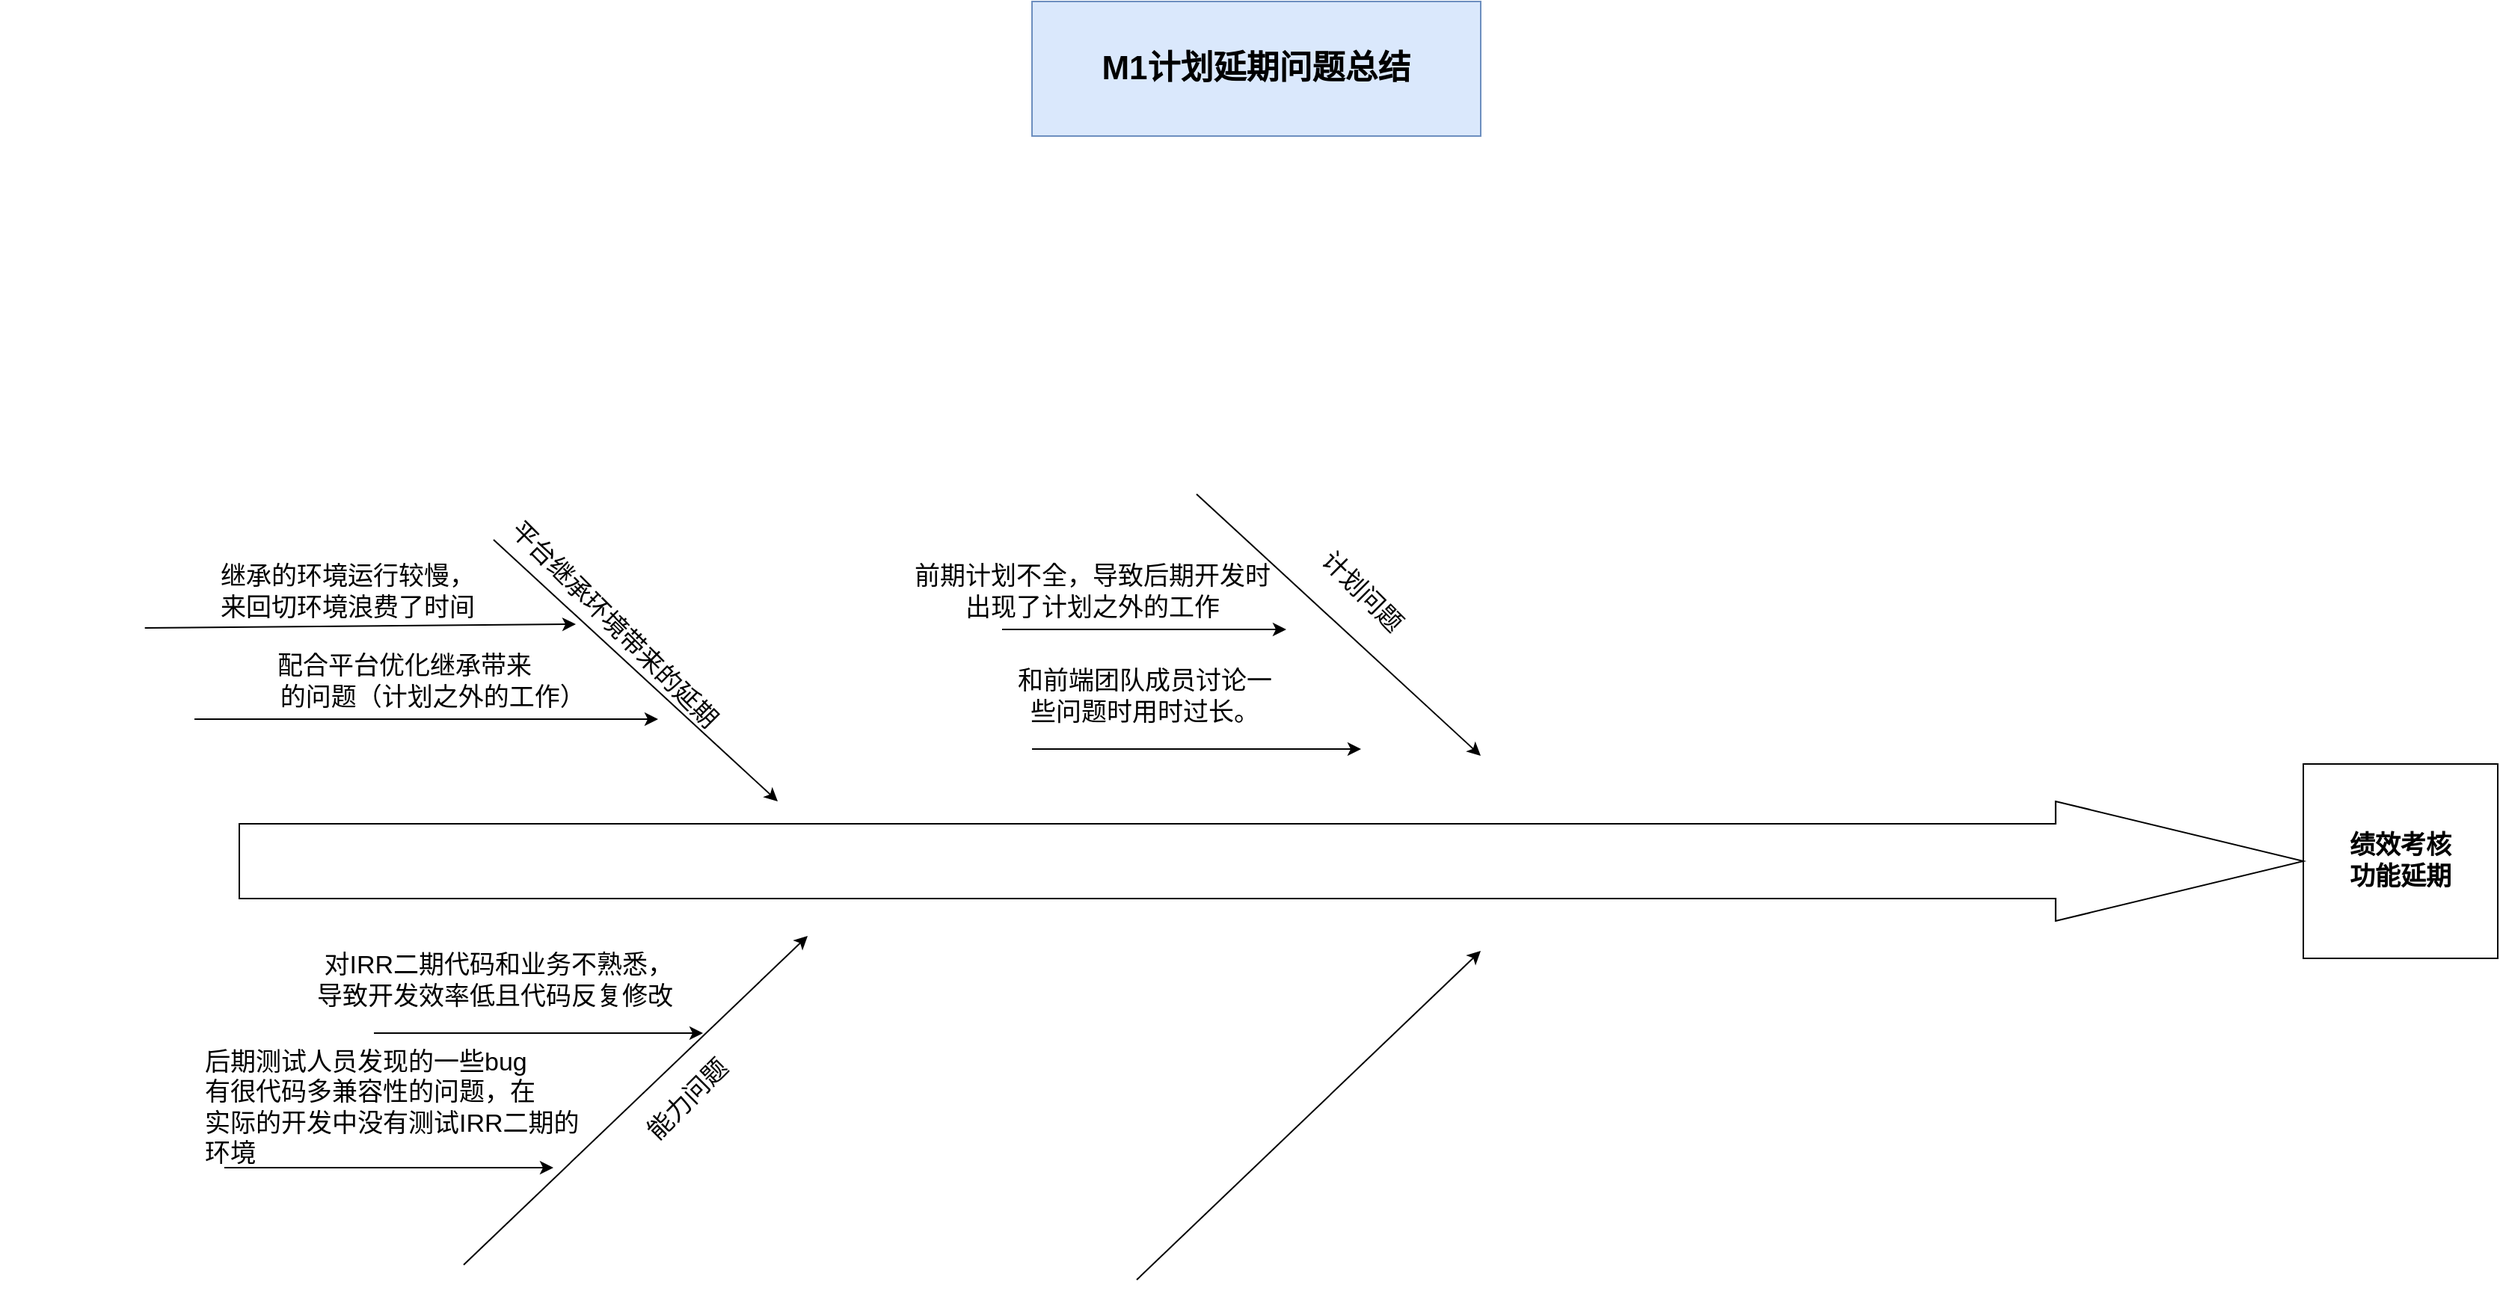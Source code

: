 <mxfile version="16.5.3" type="github">
  <diagram id="QHtwgJzUFFGJsDkYa1ve" name="第 1 页">
    <mxGraphModel dx="2889" dy="2291" grid="1" gridSize="10" guides="1" tooltips="1" connect="1" arrows="1" fold="1" page="1" pageScale="1" pageWidth="827" pageHeight="1169" math="0" shadow="0">
      <root>
        <mxCell id="0" />
        <mxCell id="1" parent="0" />
        <mxCell id="eNco1QbgEmGTv8bzj9Uy-3" value="绩效考核&lt;br style=&quot;font-size: 17px;&quot;&gt;功能延期" style="whiteSpace=wrap;html=1;aspect=fixed;fontStyle=1;fontSize=17;" vertex="1" parent="1">
          <mxGeometry x="1220" y="450" width="130" height="130" as="geometry" />
        </mxCell>
        <mxCell id="eNco1QbgEmGTv8bzj9Uy-5" value="M1计划延期问题总结" style="rounded=0;whiteSpace=wrap;html=1;fontStyle=1;fontSize=22;labelBackgroundColor=none;fillColor=#dae8fc;strokeColor=#6c8ebf;" vertex="1" parent="1">
          <mxGeometry x="370" y="-60" width="300" height="90" as="geometry" />
        </mxCell>
        <mxCell id="eNco1QbgEmGTv8bzj9Uy-6" value="" style="shape=singleArrow;whiteSpace=wrap;html=1;labelBackgroundColor=none;fontSize=17;arrowWidth=0.625;arrowSize=0.12;" vertex="1" parent="1">
          <mxGeometry x="-160" y="475" width="1380" height="80" as="geometry" />
        </mxCell>
        <mxCell id="eNco1QbgEmGTv8bzj9Uy-8" value="" style="endArrow=classic;html=1;rounded=0;fontSize=17;" edge="1" parent="1">
          <mxGeometry width="50" height="50" relative="1" as="geometry">
            <mxPoint x="10" y="300" as="sourcePoint" />
            <mxPoint x="200" y="475" as="targetPoint" />
          </mxGeometry>
        </mxCell>
        <mxCell id="eNco1QbgEmGTv8bzj9Uy-9" value="平台继承环境带来的延期" style="text;html=1;align=center;verticalAlign=middle;resizable=0;points=[];autosize=1;strokeColor=none;fillColor=none;fontSize=17;rotation=45;" vertex="1" parent="1">
          <mxGeometry x="-10" y="342" width="200" height="30" as="geometry" />
        </mxCell>
        <mxCell id="eNco1QbgEmGTv8bzj9Uy-10" value="" style="endArrow=classic;html=1;rounded=0;fontSize=17;exitX=0.269;exitY=0.98;exitDx=0;exitDy=0;exitPerimeter=0;" edge="1" parent="1" source="eNco1QbgEmGTv8bzj9Uy-11">
          <mxGeometry width="50" height="50" relative="1" as="geometry">
            <mxPoint x="-320" y="357" as="sourcePoint" />
            <mxPoint x="65" y="356.5" as="targetPoint" />
          </mxGeometry>
        </mxCell>
        <mxCell id="eNco1QbgEmGTv8bzj9Uy-11" value="&amp;nbsp; &amp;nbsp; &amp;nbsp; &amp;nbsp; &amp;nbsp; &amp;nbsp; &amp;nbsp; &amp;nbsp; &amp;nbsp; &amp;nbsp; &amp;nbsp; 继承的环境运行较慢，&lt;br&gt;&amp;nbsp; &amp;nbsp; &amp;nbsp; &amp;nbsp; &amp;nbsp; &amp;nbsp; &amp;nbsp; &amp;nbsp; &amp;nbsp; &amp;nbsp; &amp;nbsp; &amp;nbsp; &amp;nbsp; &amp;nbsp; &amp;nbsp;来回切环境浪费了时间&amp;nbsp; &amp;nbsp; &amp;nbsp; &amp;nbsp;" style="text;html=1;align=center;verticalAlign=middle;resizable=0;points=[];autosize=1;strokeColor=none;fillColor=none;fontSize=17;" vertex="1" parent="1">
          <mxGeometry x="-320" y="310" width="360" height="50" as="geometry" />
        </mxCell>
        <mxCell id="eNco1QbgEmGTv8bzj9Uy-12" value="配合平台优化继承带来&lt;br&gt;&amp;nbsp; &amp;nbsp; &amp;nbsp; &amp;nbsp; 的问题（计划之外的工作）" style="text;html=1;align=center;verticalAlign=middle;resizable=0;points=[];autosize=1;strokeColor=none;fillColor=none;fontSize=17;" vertex="1" parent="1">
          <mxGeometry x="-180" y="370" width="260" height="50" as="geometry" />
        </mxCell>
        <mxCell id="eNco1QbgEmGTv8bzj9Uy-13" value="" style="endArrow=classic;html=1;rounded=0;fontSize=17;" edge="1" parent="1">
          <mxGeometry width="50" height="50" relative="1" as="geometry">
            <mxPoint x="-190" y="420" as="sourcePoint" />
            <mxPoint x="120" y="420" as="targetPoint" />
          </mxGeometry>
        </mxCell>
        <mxCell id="eNco1QbgEmGTv8bzj9Uy-16" value="" style="endArrow=classic;html=1;rounded=0;fontSize=17;" edge="1" parent="1">
          <mxGeometry width="50" height="50" relative="1" as="geometry">
            <mxPoint x="480" y="269.5" as="sourcePoint" />
            <mxPoint x="670" y="444.5" as="targetPoint" />
          </mxGeometry>
        </mxCell>
        <mxCell id="eNco1QbgEmGTv8bzj9Uy-17" value="计划问题" style="text;html=1;align=center;verticalAlign=middle;resizable=0;points=[];autosize=1;strokeColor=none;fillColor=none;fontSize=17;rotation=45;" vertex="1" parent="1">
          <mxGeometry x="550" y="320" width="80" height="30" as="geometry" />
        </mxCell>
        <mxCell id="eNco1QbgEmGTv8bzj9Uy-18" value="" style="endArrow=classic;html=1;rounded=0;fontSize=17;" edge="1" parent="1">
          <mxGeometry width="50" height="50" relative="1" as="geometry">
            <mxPoint x="350" y="360" as="sourcePoint" />
            <mxPoint x="540" y="360" as="targetPoint" />
          </mxGeometry>
        </mxCell>
        <mxCell id="eNco1QbgEmGTv8bzj9Uy-19" value="前期计划不全，导致后期开发时&lt;br&gt;出现了计划之外的工作" style="text;html=1;align=center;verticalAlign=middle;resizable=0;points=[];autosize=1;strokeColor=none;fillColor=none;fontSize=17;" vertex="1" parent="1">
          <mxGeometry x="285" y="310" width="250" height="50" as="geometry" />
        </mxCell>
        <mxCell id="eNco1QbgEmGTv8bzj9Uy-20" value="" style="endArrow=classic;html=1;rounded=0;fontSize=17;" edge="1" parent="1">
          <mxGeometry width="50" height="50" relative="1" as="geometry">
            <mxPoint x="-10" y="785" as="sourcePoint" />
            <mxPoint x="220" y="565" as="targetPoint" />
          </mxGeometry>
        </mxCell>
        <mxCell id="eNco1QbgEmGTv8bzj9Uy-21" value="能力问题" style="text;html=1;align=center;verticalAlign=middle;resizable=0;points=[];autosize=1;strokeColor=none;fillColor=none;fontSize=17;rotation=-45;" vertex="1" parent="1">
          <mxGeometry x="100" y="660" width="80" height="30" as="geometry" />
        </mxCell>
        <mxCell id="eNco1QbgEmGTv8bzj9Uy-22" value="&amp;nbsp;对IRR二期代码和业务不熟悉，&lt;br&gt;导致开发效率低且代码反复修改&amp;nbsp; &amp;nbsp;" style="text;html=1;align=left;verticalAlign=middle;resizable=0;points=[];autosize=1;strokeColor=none;fillColor=none;fontSize=17;" vertex="1" parent="1">
          <mxGeometry x="-110" y="570" width="270" height="50" as="geometry" />
        </mxCell>
        <mxCell id="eNco1QbgEmGTv8bzj9Uy-23" value="" style="endArrow=classic;html=1;rounded=0;fontSize=17;" edge="1" parent="1">
          <mxGeometry width="50" height="50" relative="1" as="geometry">
            <mxPoint x="370" y="440" as="sourcePoint" />
            <mxPoint x="590" y="440" as="targetPoint" />
          </mxGeometry>
        </mxCell>
        <mxCell id="eNco1QbgEmGTv8bzj9Uy-24" value="" style="endArrow=classic;html=1;rounded=0;fontSize=17;" edge="1" parent="1">
          <mxGeometry width="50" height="50" relative="1" as="geometry">
            <mxPoint x="-170" y="720" as="sourcePoint" />
            <mxPoint x="50" y="720" as="targetPoint" />
          </mxGeometry>
        </mxCell>
        <mxCell id="eNco1QbgEmGTv8bzj9Uy-25" value="" style="endArrow=classic;html=1;rounded=0;fontSize=17;" edge="1" parent="1">
          <mxGeometry width="50" height="50" relative="1" as="geometry">
            <mxPoint x="440" y="795" as="sourcePoint" />
            <mxPoint x="670" y="575" as="targetPoint" />
          </mxGeometry>
        </mxCell>
        <mxCell id="eNco1QbgEmGTv8bzj9Uy-26" value="" style="endArrow=classic;html=1;rounded=0;fontSize=17;" edge="1" parent="1">
          <mxGeometry width="50" height="50" relative="1" as="geometry">
            <mxPoint x="-70" y="630" as="sourcePoint" />
            <mxPoint x="150" y="630" as="targetPoint" />
          </mxGeometry>
        </mxCell>
        <mxCell id="eNco1QbgEmGTv8bzj9Uy-27" value="和前端团队成员讨论一&lt;br&gt;些问题时用时过长。" style="text;html=1;align=center;verticalAlign=middle;resizable=0;points=[];autosize=1;strokeColor=none;fillColor=none;fontSize=17;" vertex="1" parent="1">
          <mxGeometry x="350" y="380" width="190" height="50" as="geometry" />
        </mxCell>
        <mxCell id="eNco1QbgEmGTv8bzj9Uy-28" value="后期测试人员发现的一些bug&lt;br&gt;有很代码多兼容性的问题，在&lt;br&gt;实际的开发中没有测试IRR二期的&lt;br&gt;环境" style="text;html=1;align=left;verticalAlign=middle;resizable=0;points=[];autosize=1;strokeColor=none;fillColor=none;fontSize=17;" vertex="1" parent="1">
          <mxGeometry x="-185" y="635" width="270" height="90" as="geometry" />
        </mxCell>
      </root>
    </mxGraphModel>
  </diagram>
</mxfile>
